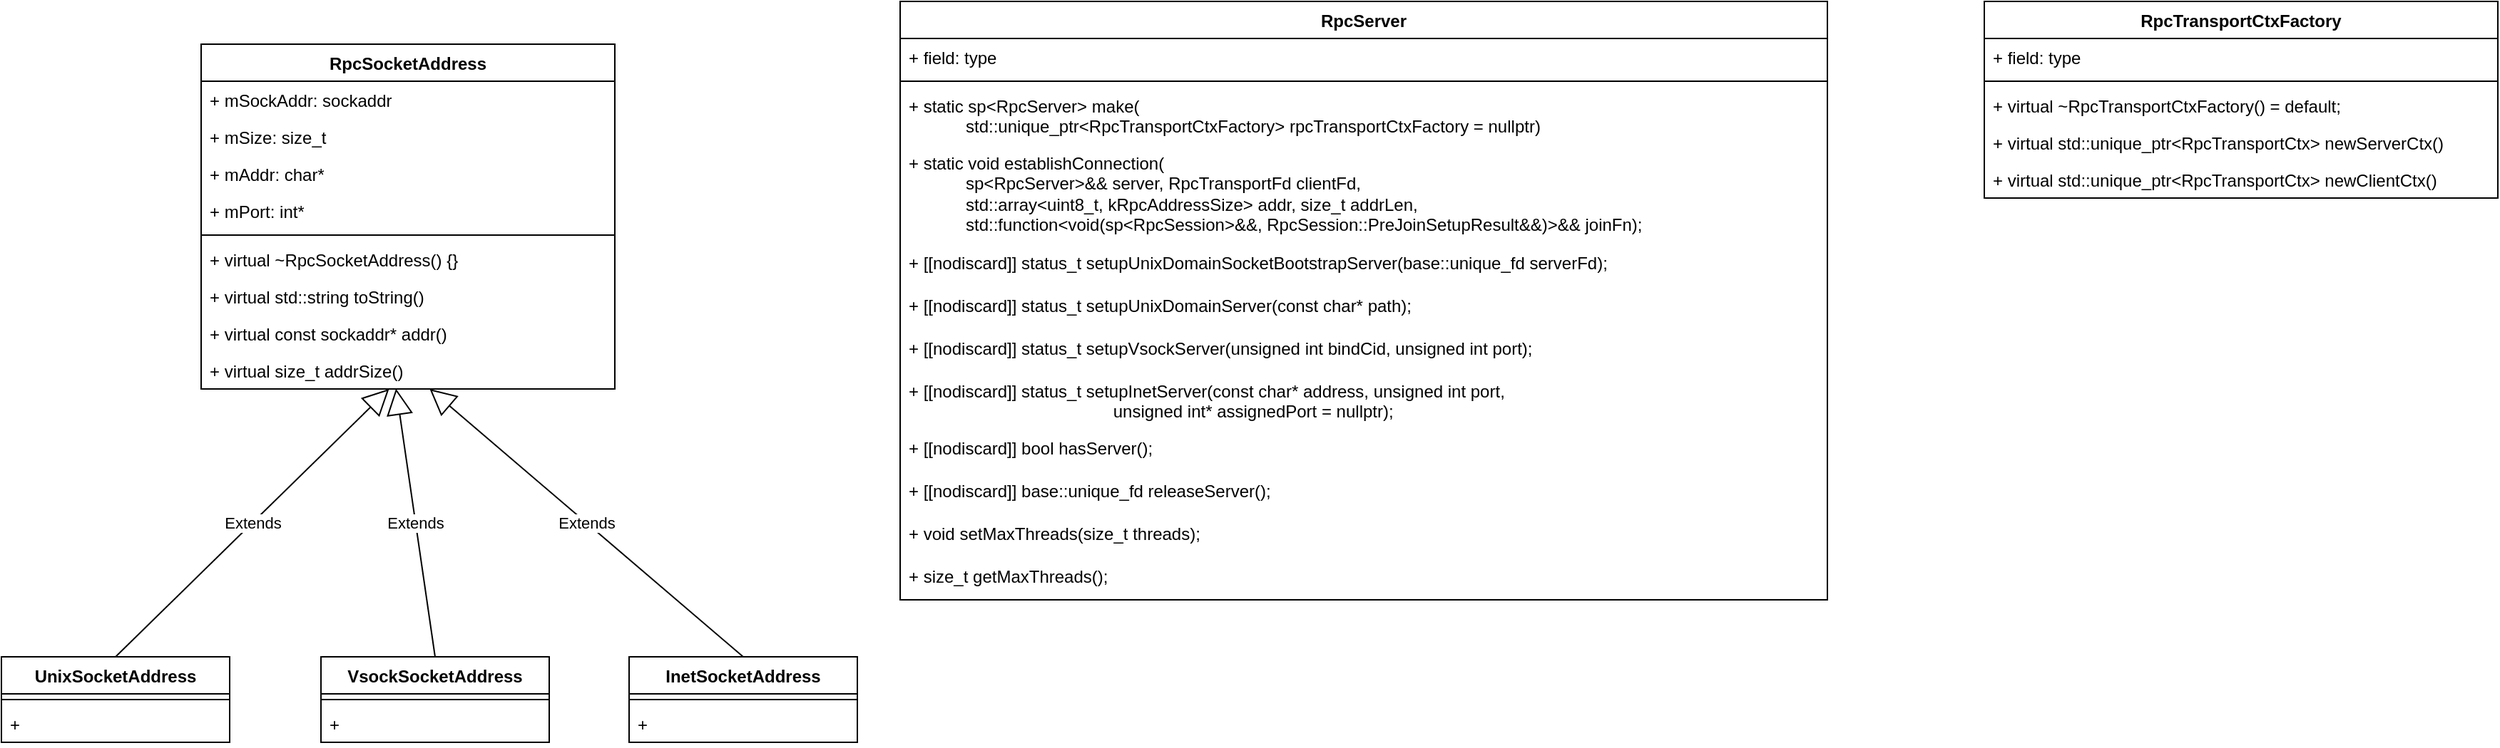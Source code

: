 <mxfile version="24.7.6">
  <diagram name="第 1 页" id="H_8We8UubYNgWz_qhoj8">
    <mxGraphModel dx="855" dy="468" grid="1" gridSize="10" guides="1" tooltips="1" connect="1" arrows="1" fold="1" page="1" pageScale="1" pageWidth="827" pageHeight="1169" math="0" shadow="0">
      <root>
        <mxCell id="0" />
        <mxCell id="1" parent="0" />
        <mxCell id="p69GbGtiznkZSxi_15MH-1" value="&lt;b style=&quot;border-color: var(--border-color);&quot;&gt;RpcSocketAddress&lt;/b&gt;" style="swimlane;fontStyle=1;align=center;verticalAlign=top;childLayout=stackLayout;horizontal=1;startSize=26;horizontalStack=0;resizeParent=1;resizeParentMax=0;resizeLast=0;collapsible=1;marginBottom=0;whiteSpace=wrap;html=1;" parent="1" vertex="1">
          <mxGeometry x="330" y="120" width="290" height="242" as="geometry">
            <mxRectangle x="350" y="320" width="150" height="30" as="alternateBounds" />
          </mxGeometry>
        </mxCell>
        <mxCell id="p69GbGtiznkZSxi_15MH-27" value="&lt;div&gt;&lt;span style=&quot;background-color: initial;&quot;&gt;+ mSockAddr&lt;/span&gt;&lt;span style=&quot;background-color: initial;&quot;&gt;: sockaddr&lt;/span&gt;&lt;/div&gt;" style="text;strokeColor=none;fillColor=none;align=left;verticalAlign=top;spacingLeft=4;spacingRight=4;overflow=hidden;rotatable=0;points=[[0,0.5],[1,0.5]];portConstraint=eastwest;whiteSpace=wrap;html=1;" parent="p69GbGtiznkZSxi_15MH-1" vertex="1">
          <mxGeometry y="26" width="290" height="26" as="geometry" />
        </mxCell>
        <mxCell id="p69GbGtiznkZSxi_15MH-24" value="&lt;div&gt;&lt;span style=&quot;background-color: initial;&quot;&gt;+ mSize&lt;/span&gt;&lt;span style=&quot;background-color: initial;&quot;&gt;: size_t&lt;/span&gt;&lt;/div&gt;" style="text;strokeColor=none;fillColor=none;align=left;verticalAlign=top;spacingLeft=4;spacingRight=4;overflow=hidden;rotatable=0;points=[[0,0.5],[1,0.5]];portConstraint=eastwest;whiteSpace=wrap;html=1;" parent="p69GbGtiznkZSxi_15MH-1" vertex="1">
          <mxGeometry y="52" width="290" height="26" as="geometry" />
        </mxCell>
        <mxCell id="p69GbGtiznkZSxi_15MH-28" value="&lt;div&gt;&lt;span style=&quot;background-color: initial;&quot;&gt;+ mAddr&lt;/span&gt;&lt;span style=&quot;background-color: initial;&quot;&gt;: char*&lt;/span&gt;&lt;/div&gt;" style="text;strokeColor=none;fillColor=none;align=left;verticalAlign=top;spacingLeft=4;spacingRight=4;overflow=hidden;rotatable=0;points=[[0,0.5],[1,0.5]];portConstraint=eastwest;whiteSpace=wrap;html=1;" parent="p69GbGtiznkZSxi_15MH-1" vertex="1">
          <mxGeometry y="78" width="290" height="26" as="geometry" />
        </mxCell>
        <mxCell id="p69GbGtiznkZSxi_15MH-30" value="&lt;div&gt;&lt;span style=&quot;background-color: initial;&quot;&gt;+ mPort&lt;/span&gt;&lt;span style=&quot;background-color: initial;&quot;&gt;: int&lt;/span&gt;&lt;span style=&quot;background-color: initial;&quot;&gt;*&lt;/span&gt;&lt;/div&gt;" style="text;strokeColor=none;fillColor=none;align=left;verticalAlign=top;spacingLeft=4;spacingRight=4;overflow=hidden;rotatable=0;points=[[0,0.5],[1,0.5]];portConstraint=eastwest;whiteSpace=wrap;html=1;" parent="p69GbGtiznkZSxi_15MH-1" vertex="1">
          <mxGeometry y="104" width="290" height="26" as="geometry" />
        </mxCell>
        <mxCell id="p69GbGtiznkZSxi_15MH-3" value="" style="line;strokeWidth=1;fillColor=none;align=left;verticalAlign=middle;spacingTop=-1;spacingLeft=3;spacingRight=3;rotatable=0;labelPosition=right;points=[];portConstraint=eastwest;strokeColor=inherit;" parent="p69GbGtiznkZSxi_15MH-1" vertex="1">
          <mxGeometry y="130" width="290" height="8" as="geometry" />
        </mxCell>
        <mxCell id="p69GbGtiznkZSxi_15MH-4" value="+ virtual ~RpcSocketAddress() {}" style="text;strokeColor=none;fillColor=none;align=left;verticalAlign=top;spacingLeft=4;spacingRight=4;overflow=hidden;rotatable=0;points=[[0,0.5],[1,0.5]];portConstraint=eastwest;whiteSpace=wrap;html=1;" parent="p69GbGtiznkZSxi_15MH-1" vertex="1">
          <mxGeometry y="138" width="290" height="26" as="geometry" />
        </mxCell>
        <mxCell id="p69GbGtiznkZSxi_15MH-6" value="+&amp;nbsp;virtual std::string toString()" style="text;strokeColor=none;fillColor=none;align=left;verticalAlign=top;spacingLeft=4;spacingRight=4;overflow=hidden;rotatable=0;points=[[0,0.5],[1,0.5]];portConstraint=eastwest;whiteSpace=wrap;html=1;" parent="p69GbGtiznkZSxi_15MH-1" vertex="1">
          <mxGeometry y="164" width="290" height="26" as="geometry" />
        </mxCell>
        <mxCell id="p69GbGtiznkZSxi_15MH-7" value="+ virtual const sockaddr* addr()" style="text;strokeColor=none;fillColor=none;align=left;verticalAlign=top;spacingLeft=4;spacingRight=4;overflow=hidden;rotatable=0;points=[[0,0.5],[1,0.5]];portConstraint=eastwest;whiteSpace=wrap;html=1;" parent="p69GbGtiznkZSxi_15MH-1" vertex="1">
          <mxGeometry y="190" width="290" height="26" as="geometry" />
        </mxCell>
        <mxCell id="p69GbGtiznkZSxi_15MH-8" value="+ virtual size_t addrSize()" style="text;strokeColor=none;fillColor=none;align=left;verticalAlign=top;spacingLeft=4;spacingRight=4;overflow=hidden;rotatable=0;points=[[0,0.5],[1,0.5]];portConstraint=eastwest;whiteSpace=wrap;html=1;" parent="p69GbGtiznkZSxi_15MH-1" vertex="1">
          <mxGeometry y="216" width="290" height="26" as="geometry" />
        </mxCell>
        <mxCell id="p69GbGtiznkZSxi_15MH-9" value="UnixSocketAddress" style="swimlane;fontStyle=1;align=center;verticalAlign=top;childLayout=stackLayout;horizontal=1;startSize=26;horizontalStack=0;resizeParent=1;resizeParentMax=0;resizeLast=0;collapsible=1;marginBottom=0;whiteSpace=wrap;html=1;" parent="1" vertex="1">
          <mxGeometry x="190" y="550" width="160" height="60" as="geometry" />
        </mxCell>
        <mxCell id="p69GbGtiznkZSxi_15MH-11" value="" style="line;strokeWidth=1;fillColor=none;align=left;verticalAlign=middle;spacingTop=-1;spacingLeft=3;spacingRight=3;rotatable=0;labelPosition=right;points=[];portConstraint=eastwest;strokeColor=inherit;" parent="p69GbGtiznkZSxi_15MH-9" vertex="1">
          <mxGeometry y="26" width="160" height="8" as="geometry" />
        </mxCell>
        <mxCell id="p69GbGtiznkZSxi_15MH-12" value="+&amp;nbsp;" style="text;strokeColor=none;fillColor=none;align=left;verticalAlign=top;spacingLeft=4;spacingRight=4;overflow=hidden;rotatable=0;points=[[0,0.5],[1,0.5]];portConstraint=eastwest;whiteSpace=wrap;html=1;" parent="p69GbGtiznkZSxi_15MH-9" vertex="1">
          <mxGeometry y="34" width="160" height="26" as="geometry" />
        </mxCell>
        <mxCell id="p69GbGtiznkZSxi_15MH-13" value="Extends" style="endArrow=block;endSize=16;endFill=0;html=1;rounded=0;exitX=0.5;exitY=0;exitDx=0;exitDy=0;" parent="1" source="p69GbGtiznkZSxi_15MH-9" target="p69GbGtiznkZSxi_15MH-8" edge="1">
          <mxGeometry width="160" relative="1" as="geometry">
            <mxPoint x="430" y="500" as="sourcePoint" />
            <mxPoint x="420" y="400" as="targetPoint" />
          </mxGeometry>
        </mxCell>
        <mxCell id="p69GbGtiznkZSxi_15MH-14" value="VsockSocketAddress" style="swimlane;fontStyle=1;align=center;verticalAlign=top;childLayout=stackLayout;horizontal=1;startSize=26;horizontalStack=0;resizeParent=1;resizeParentMax=0;resizeLast=0;collapsible=1;marginBottom=0;whiteSpace=wrap;html=1;" parent="1" vertex="1">
          <mxGeometry x="414" y="550" width="160" height="60" as="geometry" />
        </mxCell>
        <mxCell id="p69GbGtiznkZSxi_15MH-15" value="" style="line;strokeWidth=1;fillColor=none;align=left;verticalAlign=middle;spacingTop=-1;spacingLeft=3;spacingRight=3;rotatable=0;labelPosition=right;points=[];portConstraint=eastwest;strokeColor=inherit;" parent="p69GbGtiznkZSxi_15MH-14" vertex="1">
          <mxGeometry y="26" width="160" height="8" as="geometry" />
        </mxCell>
        <mxCell id="p69GbGtiznkZSxi_15MH-16" value="+&amp;nbsp;" style="text;strokeColor=none;fillColor=none;align=left;verticalAlign=top;spacingLeft=4;spacingRight=4;overflow=hidden;rotatable=0;points=[[0,0.5],[1,0.5]];portConstraint=eastwest;whiteSpace=wrap;html=1;" parent="p69GbGtiznkZSxi_15MH-14" vertex="1">
          <mxGeometry y="34" width="160" height="26" as="geometry" />
        </mxCell>
        <mxCell id="p69GbGtiznkZSxi_15MH-17" value="&lt;div&gt;InetSocketAddress&lt;/div&gt;" style="swimlane;fontStyle=1;align=center;verticalAlign=top;childLayout=stackLayout;horizontal=1;startSize=26;horizontalStack=0;resizeParent=1;resizeParentMax=0;resizeLast=0;collapsible=1;marginBottom=0;whiteSpace=wrap;html=1;" parent="1" vertex="1">
          <mxGeometry x="630" y="550" width="160" height="60" as="geometry" />
        </mxCell>
        <mxCell id="p69GbGtiznkZSxi_15MH-18" value="" style="line;strokeWidth=1;fillColor=none;align=left;verticalAlign=middle;spacingTop=-1;spacingLeft=3;spacingRight=3;rotatable=0;labelPosition=right;points=[];portConstraint=eastwest;strokeColor=inherit;" parent="p69GbGtiznkZSxi_15MH-17" vertex="1">
          <mxGeometry y="26" width="160" height="8" as="geometry" />
        </mxCell>
        <mxCell id="p69GbGtiznkZSxi_15MH-19" value="+&amp;nbsp;" style="text;strokeColor=none;fillColor=none;align=left;verticalAlign=top;spacingLeft=4;spacingRight=4;overflow=hidden;rotatable=0;points=[[0,0.5],[1,0.5]];portConstraint=eastwest;whiteSpace=wrap;html=1;" parent="p69GbGtiznkZSxi_15MH-17" vertex="1">
          <mxGeometry y="34" width="160" height="26" as="geometry" />
        </mxCell>
        <mxCell id="p69GbGtiznkZSxi_15MH-20" value="Extends" style="endArrow=block;endSize=16;endFill=0;html=1;rounded=0;exitX=0.5;exitY=0;exitDx=0;exitDy=0;" parent="1" source="p69GbGtiznkZSxi_15MH-17" target="p69GbGtiznkZSxi_15MH-8" edge="1">
          <mxGeometry width="160" relative="1" as="geometry">
            <mxPoint x="280" y="560" as="sourcePoint" />
            <mxPoint x="490" y="430" as="targetPoint" />
          </mxGeometry>
        </mxCell>
        <mxCell id="p69GbGtiznkZSxi_15MH-21" value="Extends" style="endArrow=block;endSize=16;endFill=0;html=1;rounded=0;exitX=0.5;exitY=0;exitDx=0;exitDy=0;entryX=0.471;entryY=0.991;entryDx=0;entryDy=0;entryPerimeter=0;" parent="1" source="p69GbGtiznkZSxi_15MH-14" target="p69GbGtiznkZSxi_15MH-8" edge="1">
          <mxGeometry width="160" relative="1" as="geometry">
            <mxPoint x="290" y="570" as="sourcePoint" />
            <mxPoint x="480" y="450" as="targetPoint" />
          </mxGeometry>
        </mxCell>
        <mxCell id="p69GbGtiznkZSxi_15MH-32" value="RpcServer" style="swimlane;fontStyle=1;align=center;verticalAlign=top;childLayout=stackLayout;horizontal=1;startSize=26;horizontalStack=0;resizeParent=1;resizeParentMax=0;resizeLast=0;collapsible=1;marginBottom=0;whiteSpace=wrap;html=1;" parent="1" vertex="1">
          <mxGeometry x="820" y="90" width="650" height="420" as="geometry" />
        </mxCell>
        <mxCell id="p69GbGtiznkZSxi_15MH-33" value="+ field: type" style="text;strokeColor=none;fillColor=none;align=left;verticalAlign=top;spacingLeft=4;spacingRight=4;overflow=hidden;rotatable=0;points=[[0,0.5],[1,0.5]];portConstraint=eastwest;whiteSpace=wrap;html=1;" parent="p69GbGtiznkZSxi_15MH-32" vertex="1">
          <mxGeometry y="26" width="650" height="26" as="geometry" />
        </mxCell>
        <mxCell id="p69GbGtiznkZSxi_15MH-34" value="" style="line;strokeWidth=1;fillColor=none;align=left;verticalAlign=middle;spacingTop=-1;spacingLeft=3;spacingRight=3;rotatable=0;labelPosition=right;points=[];portConstraint=eastwest;strokeColor=inherit;" parent="p69GbGtiznkZSxi_15MH-32" vertex="1">
          <mxGeometry y="52" width="650" height="8" as="geometry" />
        </mxCell>
        <mxCell id="p69GbGtiznkZSxi_15MH-35" value="+&amp;nbsp;&lt;span style=&quot;background-color: initial;&quot;&gt;static sp&amp;lt;RpcServer&amp;gt; make(&lt;/span&gt;&lt;div&gt;&amp;nbsp; &amp;nbsp; &amp;nbsp; &amp;nbsp; &amp;nbsp; &amp;nbsp; std::unique_ptr&amp;lt;RpcTransportCtxFactory&amp;gt; rpcTransportCtxFactory = nullptr)&lt;/div&gt;" style="text;strokeColor=none;fillColor=none;align=left;verticalAlign=top;spacingLeft=4;spacingRight=4;overflow=hidden;rotatable=0;points=[[0,0.5],[1,0.5]];portConstraint=eastwest;whiteSpace=wrap;html=1;" parent="p69GbGtiznkZSxi_15MH-32" vertex="1">
          <mxGeometry y="60" width="650" height="40" as="geometry" />
        </mxCell>
        <mxCell id="p69GbGtiznkZSxi_15MH-36" value="+&amp;nbsp;&lt;span style=&quot;background-color: initial;&quot;&gt;static void establishConnection(&lt;/span&gt;&lt;div&gt;&amp;nbsp; &amp;nbsp; &amp;nbsp; &amp;nbsp; &amp;nbsp; &amp;nbsp; sp&amp;lt;RpcServer&amp;gt;&amp;amp;&amp;amp; server, RpcTransportFd clientFd,&lt;/div&gt;&lt;div&gt;&amp;nbsp; &amp;nbsp; &amp;nbsp; &amp;nbsp; &amp;nbsp; &amp;nbsp; std::array&amp;lt;uint8_t, kRpcAddressSize&amp;gt; addr, size_t addrLen,&lt;/div&gt;&lt;div&gt;&amp;nbsp; &amp;nbsp; &amp;nbsp; &amp;nbsp; &amp;nbsp; &amp;nbsp; std::function&amp;lt;void(sp&amp;lt;RpcSession&amp;gt;&amp;amp;&amp;amp;, RpcSession::PreJoinSetupResult&amp;amp;&amp;amp;)&amp;gt;&amp;amp;&amp;amp; joinFn);&lt;/div&gt;" style="text;strokeColor=none;fillColor=none;align=left;verticalAlign=top;spacingLeft=4;spacingRight=4;overflow=hidden;rotatable=0;points=[[0,0.5],[1,0.5]];portConstraint=eastwest;whiteSpace=wrap;html=1;" parent="p69GbGtiznkZSxi_15MH-32" vertex="1">
          <mxGeometry y="100" width="650" height="70" as="geometry" />
        </mxCell>
        <mxCell id="DIT8Or7SR0M83sle03Dc-7" value="+&amp;nbsp;[[nodiscard]] status_t setupUnixDomainSocketBootstrapServer(base::unique_fd serverFd);" style="text;strokeColor=none;fillColor=none;align=left;verticalAlign=top;spacingLeft=4;spacingRight=4;overflow=hidden;rotatable=0;points=[[0,0.5],[1,0.5]];portConstraint=eastwest;whiteSpace=wrap;html=1;" vertex="1" parent="p69GbGtiznkZSxi_15MH-32">
          <mxGeometry y="170" width="650" height="30" as="geometry" />
        </mxCell>
        <mxCell id="DIT8Or7SR0M83sle03Dc-8" value="+&amp;nbsp;[[nodiscard]] status_t setupUnixDomainServer(const char* path);" style="text;strokeColor=none;fillColor=none;align=left;verticalAlign=top;spacingLeft=4;spacingRight=4;overflow=hidden;rotatable=0;points=[[0,0.5],[1,0.5]];portConstraint=eastwest;whiteSpace=wrap;html=1;" vertex="1" parent="p69GbGtiznkZSxi_15MH-32">
          <mxGeometry y="200" width="650" height="30" as="geometry" />
        </mxCell>
        <mxCell id="DIT8Or7SR0M83sle03Dc-9" value="+&amp;nbsp;[[nodiscard]] status_t setupVsockServer(unsigned int bindCid, unsigned int port);" style="text;strokeColor=none;fillColor=none;align=left;verticalAlign=top;spacingLeft=4;spacingRight=4;overflow=hidden;rotatable=0;points=[[0,0.5],[1,0.5]];portConstraint=eastwest;whiteSpace=wrap;html=1;" vertex="1" parent="p69GbGtiznkZSxi_15MH-32">
          <mxGeometry y="230" width="650" height="30" as="geometry" />
        </mxCell>
        <mxCell id="DIT8Or7SR0M83sle03Dc-10" value="+&amp;nbsp;&lt;span style=&quot;background-color: initial;&quot;&gt;[[nodiscard]] status_t setupInetServer(const char* address, unsigned int port,&lt;/span&gt;&lt;div&gt;&amp;nbsp; &amp;nbsp; &amp;nbsp; &amp;nbsp; &amp;nbsp; &amp;nbsp; &amp;nbsp; &amp;nbsp; &amp;nbsp; &amp;nbsp; &amp;nbsp; &amp;nbsp; &amp;nbsp; &amp;nbsp; &amp;nbsp; &amp;nbsp; &amp;nbsp; &amp;nbsp; &amp;nbsp; &amp;nbsp; &amp;nbsp; &amp;nbsp;unsigned int* assignedPort = nullptr);&lt;/div&gt;" style="text;strokeColor=none;fillColor=none;align=left;verticalAlign=top;spacingLeft=4;spacingRight=4;overflow=hidden;rotatable=0;points=[[0,0.5],[1,0.5]];portConstraint=eastwest;whiteSpace=wrap;html=1;" vertex="1" parent="p69GbGtiznkZSxi_15MH-32">
          <mxGeometry y="260" width="650" height="40" as="geometry" />
        </mxCell>
        <mxCell id="DIT8Or7SR0M83sle03Dc-11" value="+&amp;nbsp;[[nodiscard]] bool hasServer();" style="text;strokeColor=none;fillColor=none;align=left;verticalAlign=top;spacingLeft=4;spacingRight=4;overflow=hidden;rotatable=0;points=[[0,0.5],[1,0.5]];portConstraint=eastwest;whiteSpace=wrap;html=1;" vertex="1" parent="p69GbGtiznkZSxi_15MH-32">
          <mxGeometry y="300" width="650" height="30" as="geometry" />
        </mxCell>
        <mxCell id="DIT8Or7SR0M83sle03Dc-12" value="+&amp;nbsp;[[nodiscard]] base::unique_fd releaseServer();" style="text;strokeColor=none;fillColor=none;align=left;verticalAlign=top;spacingLeft=4;spacingRight=4;overflow=hidden;rotatable=0;points=[[0,0.5],[1,0.5]];portConstraint=eastwest;whiteSpace=wrap;html=1;" vertex="1" parent="p69GbGtiznkZSxi_15MH-32">
          <mxGeometry y="330" width="650" height="30" as="geometry" />
        </mxCell>
        <mxCell id="DIT8Or7SR0M83sle03Dc-13" value="+&amp;nbsp;void setMaxThreads(size_t threads);" style="text;strokeColor=none;fillColor=none;align=left;verticalAlign=top;spacingLeft=4;spacingRight=4;overflow=hidden;rotatable=0;points=[[0,0.5],[1,0.5]];portConstraint=eastwest;whiteSpace=wrap;html=1;" vertex="1" parent="p69GbGtiznkZSxi_15MH-32">
          <mxGeometry y="360" width="650" height="30" as="geometry" />
        </mxCell>
        <mxCell id="DIT8Or7SR0M83sle03Dc-14" value="+&amp;nbsp;size_t getMaxThreads();" style="text;strokeColor=none;fillColor=none;align=left;verticalAlign=top;spacingLeft=4;spacingRight=4;overflow=hidden;rotatable=0;points=[[0,0.5],[1,0.5]];portConstraint=eastwest;whiteSpace=wrap;html=1;" vertex="1" parent="p69GbGtiznkZSxi_15MH-32">
          <mxGeometry y="390" width="650" height="30" as="geometry" />
        </mxCell>
        <mxCell id="DIT8Or7SR0M83sle03Dc-1" value="RpcTransportCtxFactory" style="swimlane;fontStyle=1;align=center;verticalAlign=top;childLayout=stackLayout;horizontal=1;startSize=26;horizontalStack=0;resizeParent=1;resizeParentMax=0;resizeLast=0;collapsible=1;marginBottom=0;whiteSpace=wrap;html=1;" vertex="1" parent="1">
          <mxGeometry x="1580" y="90" width="360" height="138" as="geometry" />
        </mxCell>
        <mxCell id="DIT8Or7SR0M83sle03Dc-2" value="+ field: type" style="text;strokeColor=none;fillColor=none;align=left;verticalAlign=top;spacingLeft=4;spacingRight=4;overflow=hidden;rotatable=0;points=[[0,0.5],[1,0.5]];portConstraint=eastwest;whiteSpace=wrap;html=1;" vertex="1" parent="DIT8Or7SR0M83sle03Dc-1">
          <mxGeometry y="26" width="360" height="26" as="geometry" />
        </mxCell>
        <mxCell id="DIT8Or7SR0M83sle03Dc-3" value="" style="line;strokeWidth=1;fillColor=none;align=left;verticalAlign=middle;spacingTop=-1;spacingLeft=3;spacingRight=3;rotatable=0;labelPosition=right;points=[];portConstraint=eastwest;strokeColor=inherit;" vertex="1" parent="DIT8Or7SR0M83sle03Dc-1">
          <mxGeometry y="52" width="360" height="8" as="geometry" />
        </mxCell>
        <mxCell id="DIT8Or7SR0M83sle03Dc-4" value="+ virtual ~RpcTransportCtxFactory() = default;" style="text;strokeColor=none;fillColor=none;align=left;verticalAlign=top;spacingLeft=4;spacingRight=4;overflow=hidden;rotatable=0;points=[[0,0.5],[1,0.5]];portConstraint=eastwest;whiteSpace=wrap;html=1;" vertex="1" parent="DIT8Or7SR0M83sle03Dc-1">
          <mxGeometry y="60" width="360" height="26" as="geometry" />
        </mxCell>
        <mxCell id="DIT8Or7SR0M83sle03Dc-5" value="+ virtual std::unique_ptr&amp;lt;RpcTransportCtx&amp;gt; newServerCtx()" style="text;strokeColor=none;fillColor=none;align=left;verticalAlign=top;spacingLeft=4;spacingRight=4;overflow=hidden;rotatable=0;points=[[0,0.5],[1,0.5]];portConstraint=eastwest;whiteSpace=wrap;html=1;" vertex="1" parent="DIT8Or7SR0M83sle03Dc-1">
          <mxGeometry y="86" width="360" height="26" as="geometry" />
        </mxCell>
        <mxCell id="DIT8Or7SR0M83sle03Dc-6" value="+ virtual std::unique_ptr&amp;lt;RpcTransportCtx&amp;gt; newClientCtx()" style="text;strokeColor=none;fillColor=none;align=left;verticalAlign=top;spacingLeft=4;spacingRight=4;overflow=hidden;rotatable=0;points=[[0,0.5],[1,0.5]];portConstraint=eastwest;whiteSpace=wrap;html=1;" vertex="1" parent="DIT8Or7SR0M83sle03Dc-1">
          <mxGeometry y="112" width="360" height="26" as="geometry" />
        </mxCell>
      </root>
    </mxGraphModel>
  </diagram>
</mxfile>
